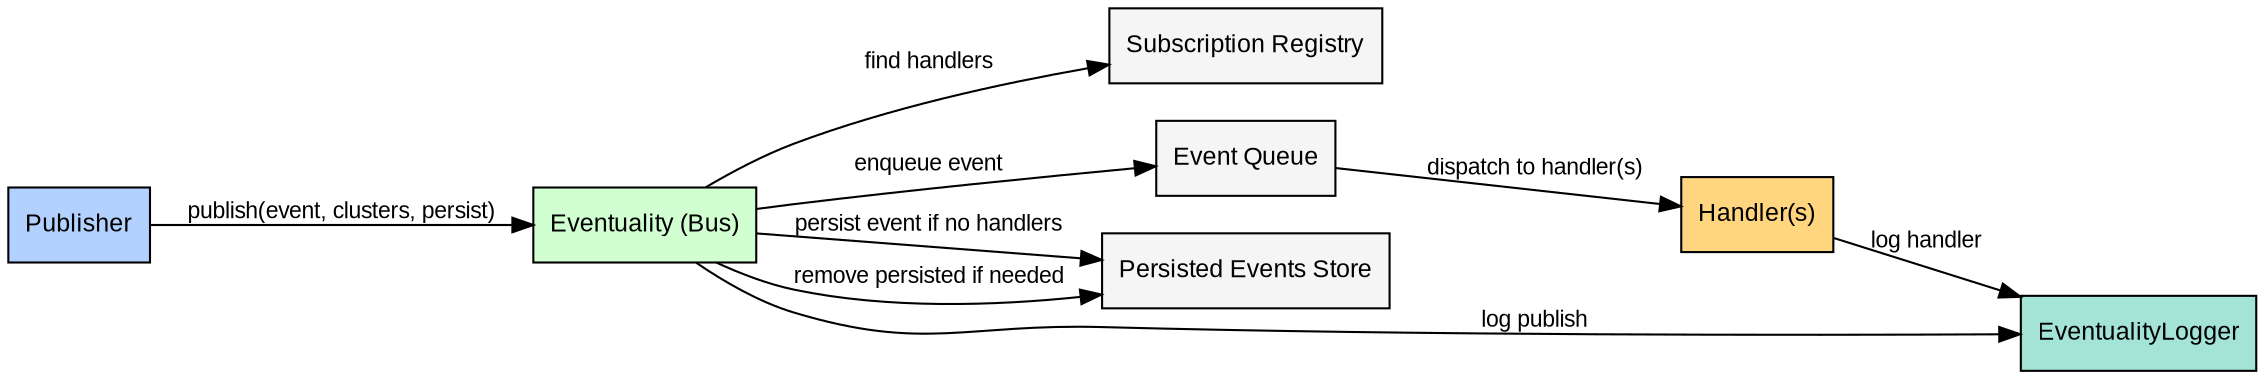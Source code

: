 // Eventuality - Sequence Diagram: Publish Event
digraph PublishEventSequence {
    rankdir=LR
    node [shape=box, style=filled, fontname=Arial, fontsize=12]
    edge [fontname=Arial, fontsize=11]

    Publisher [label="Publisher", fillcolor="#B3D1FF"]
    Eventuality [label="Eventuality (Bus)", fillcolor="#D1FFD1"]
    SubscriptionRegistry [label="Subscription Registry", fillcolor="#F5F5F5"]
    Handler [label="Handler(s)", fillcolor="#FFD580"]
    EventQueue [label="Event Queue", fillcolor="#F5F5F5"]
    PersistedEventsStore [label="Persisted Events Store", fillcolor="#F5F5F5"]
    EventualityLogger [label="EventualityLogger", fillcolor="#A3E4D7"]

    Publisher -> Eventuality [label="publish(event, clusters, persist)"]
    Eventuality -> SubscriptionRegistry [label="find handlers"]
    Eventuality -> EventualityLogger [label="log publish"]
    Eventuality -> EventQueue [label="enqueue event"]
    EventQueue -> Handler [label="dispatch to handler(s)"]
    Handler -> EventualityLogger [label="log handler"]
    Eventuality -> PersistedEventsStore [label="persist event if no handlers"]
    Eventuality -> PersistedEventsStore [label="remove persisted if needed"]
}
